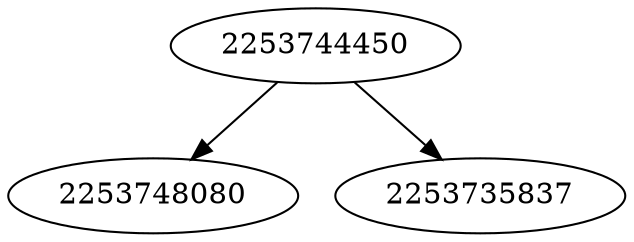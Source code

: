 strict digraph  {
2253748080;
2253744450;
2253735837;
2253744450 -> 2253735837;
2253744450 -> 2253748080;
}
